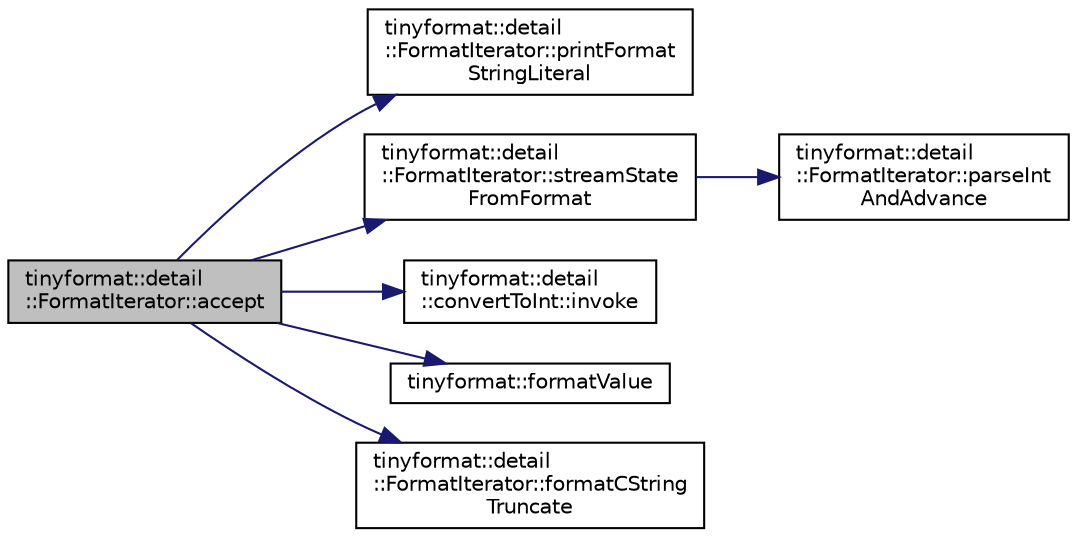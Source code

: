 digraph "tinyformat::detail::FormatIterator::accept"
{
  edge [fontname="Helvetica",fontsize="10",labelfontname="Helvetica",labelfontsize="10"];
  node [fontname="Helvetica",fontsize="10",shape=record];
  rankdir="LR";
  Node8 [label="tinyformat::detail\l::FormatIterator::accept",height=0.2,width=0.4,color="black", fillcolor="grey75", style="filled", fontcolor="black"];
  Node8 -> Node9 [color="midnightblue",fontsize="10",style="solid",fontname="Helvetica"];
  Node9 [label="tinyformat::detail\l::FormatIterator::printFormat\lStringLiteral",height=0.2,width=0.4,color="black", fillcolor="white", style="filled",URL="$classtinyformat_1_1detail_1_1_format_iterator.html#af3bbb8259ac0593ec2268ef5863311d5"];
  Node8 -> Node10 [color="midnightblue",fontsize="10",style="solid",fontname="Helvetica"];
  Node10 [label="tinyformat::detail\l::FormatIterator::streamState\lFromFormat",height=0.2,width=0.4,color="black", fillcolor="white", style="filled",URL="$classtinyformat_1_1detail_1_1_format_iterator.html#a42ed39c6771b424bc084b32c5836e83e"];
  Node10 -> Node11 [color="midnightblue",fontsize="10",style="solid",fontname="Helvetica"];
  Node11 [label="tinyformat::detail\l::FormatIterator::parseInt\lAndAdvance",height=0.2,width=0.4,color="black", fillcolor="white", style="filled",URL="$classtinyformat_1_1detail_1_1_format_iterator.html#a4fab0ac9b2555c20c304da12668020ff"];
  Node8 -> Node12 [color="midnightblue",fontsize="10",style="solid",fontname="Helvetica"];
  Node12 [label="tinyformat::detail\l::convertToInt::invoke",height=0.2,width=0.4,color="black", fillcolor="white", style="filled",URL="$structtinyformat_1_1detail_1_1convert_to_int.html#a1e1c0d85c6afc3bb21d2bc9458b3feb1"];
  Node8 -> Node13 [color="midnightblue",fontsize="10",style="solid",fontname="Helvetica"];
  Node13 [label="tinyformat::formatValue",height=0.2,width=0.4,color="black", fillcolor="white", style="filled",URL="$namespacetinyformat.html#adc03c92f312158ae351d38ac867b9296"];
  Node8 -> Node14 [color="midnightblue",fontsize="10",style="solid",fontname="Helvetica"];
  Node14 [label="tinyformat::detail\l::FormatIterator::formatCString\lTruncate",height=0.2,width=0.4,color="black", fillcolor="white", style="filled",URL="$classtinyformat_1_1detail_1_1_format_iterator.html#a048d56660908fe084fc9930bad352c8e"];
}
